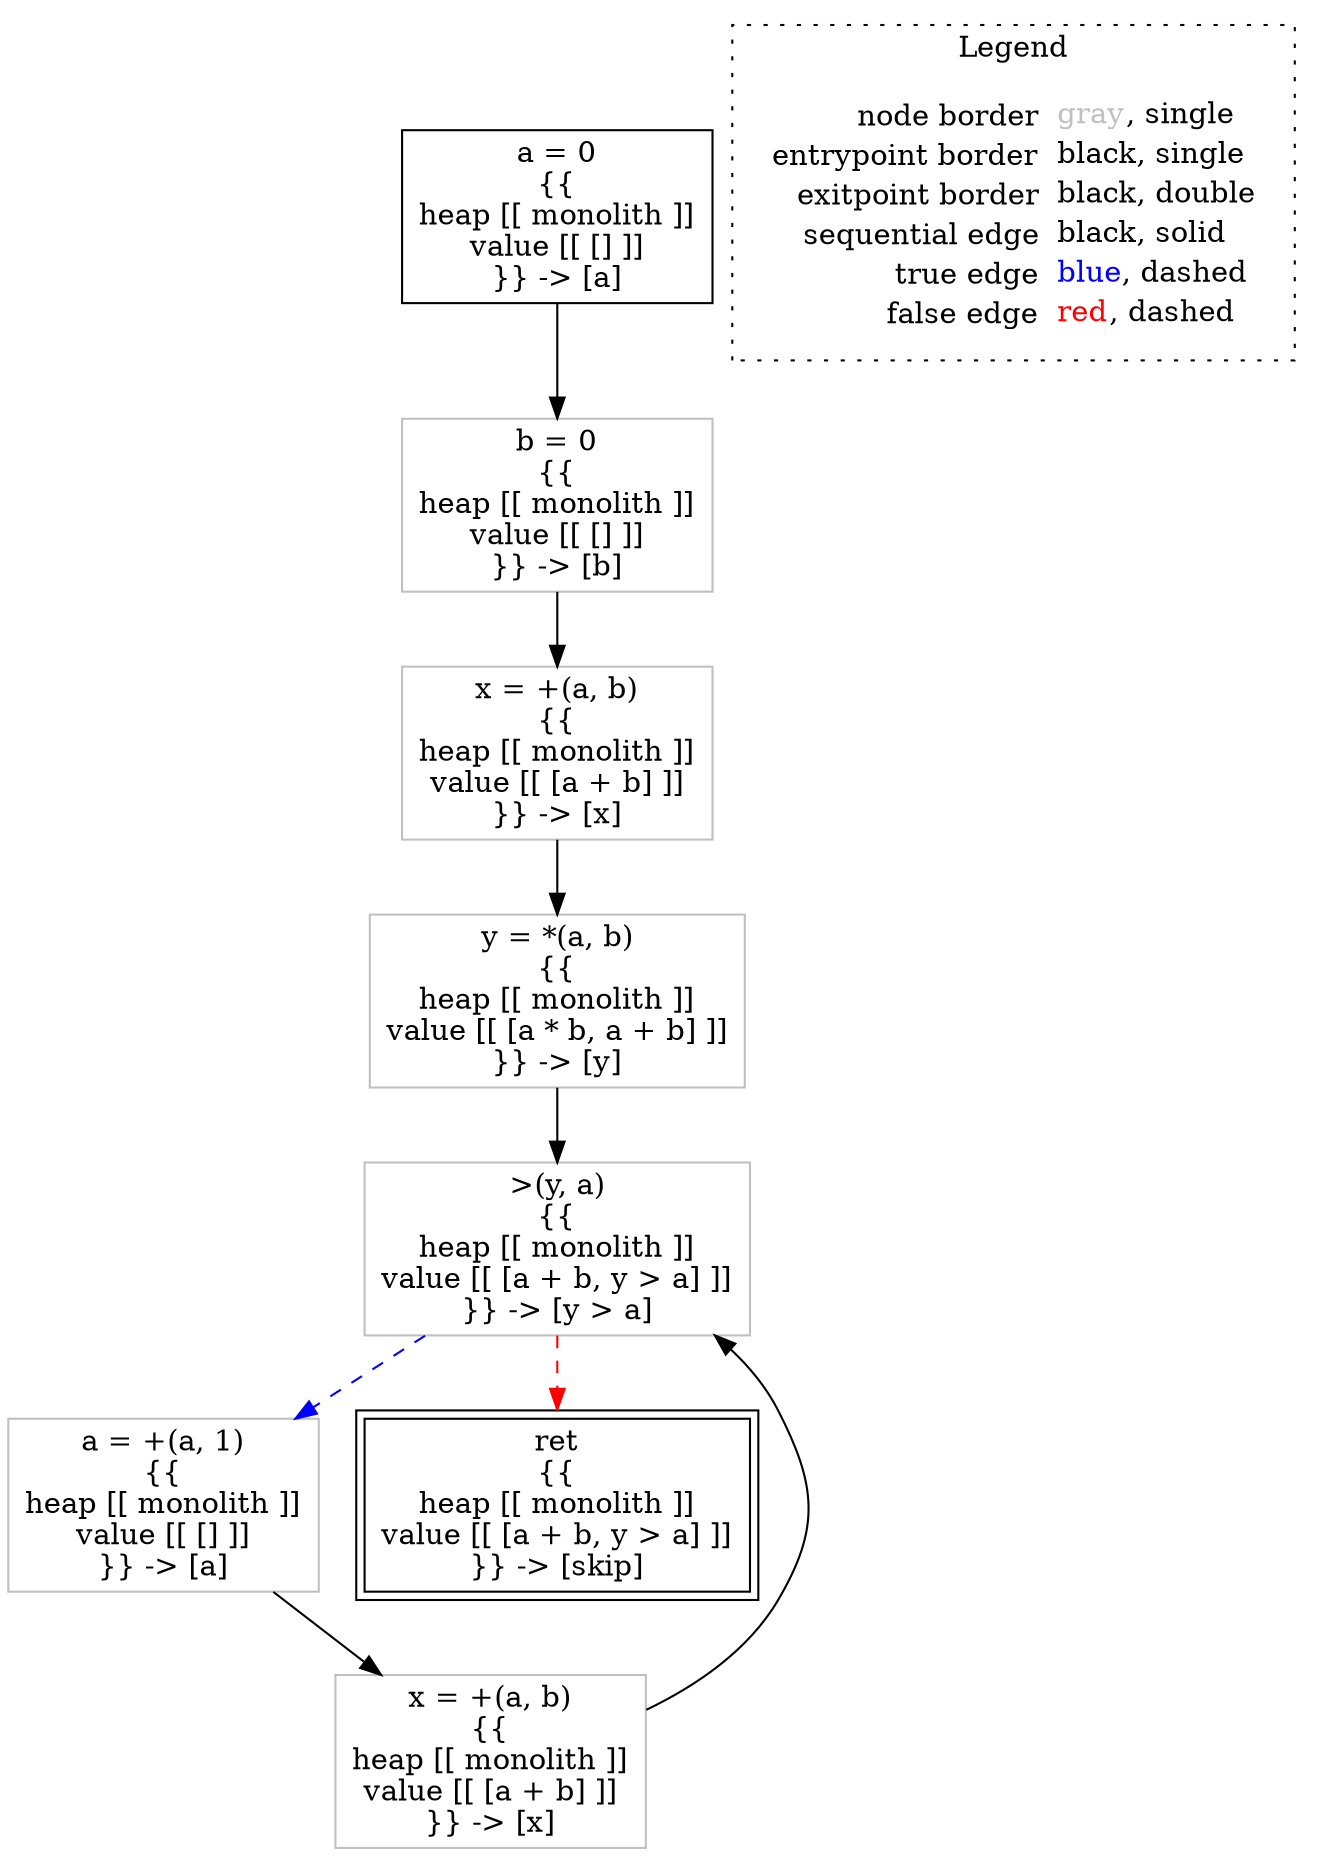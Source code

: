 digraph {
	"node0" [shape="rect",color="black",label=<a = 0<BR/>{{<BR/>heap [[ monolith ]]<BR/>value [[ [] ]]<BR/>}} -&gt; [a]>];
	"node1" [shape="rect",color="gray",label=<y = *(a, b)<BR/>{{<BR/>heap [[ monolith ]]<BR/>value [[ [a * b, a + b] ]]<BR/>}} -&gt; [y]>];
	"node2" [shape="rect",color="gray",label=<&gt;(y, a)<BR/>{{<BR/>heap [[ monolith ]]<BR/>value [[ [a + b, y &gt; a] ]]<BR/>}} -&gt; [y &gt; a]>];
	"node3" [shape="rect",color="gray",label=<b = 0<BR/>{{<BR/>heap [[ monolith ]]<BR/>value [[ [] ]]<BR/>}} -&gt; [b]>];
	"node4" [shape="rect",color="gray",label=<x = +(a, b)<BR/>{{<BR/>heap [[ monolith ]]<BR/>value [[ [a + b] ]]<BR/>}} -&gt; [x]>];
	"node5" [shape="rect",color="gray",label=<a = +(a, 1)<BR/>{{<BR/>heap [[ monolith ]]<BR/>value [[ [] ]]<BR/>}} -&gt; [a]>];
	"node6" [shape="rect",color="gray",label=<x = +(a, b)<BR/>{{<BR/>heap [[ monolith ]]<BR/>value [[ [a + b] ]]<BR/>}} -&gt; [x]>];
	"node7" [shape="rect",color="black",peripheries="2",label=<ret<BR/>{{<BR/>heap [[ monolith ]]<BR/>value [[ [a + b, y &gt; a] ]]<BR/>}} -&gt; [skip]>];
	"node1" -> "node2" [color="black"];
	"node2" -> "node5" [color="blue",style="dashed"];
	"node2" -> "node7" [color="red",style="dashed"];
	"node0" -> "node3" [color="black"];
	"node3" -> "node4" [color="black"];
	"node4" -> "node1" [color="black"];
	"node5" -> "node6" [color="black"];
	"node6" -> "node2" [color="black"];
subgraph cluster_legend {
	label="Legend";
	style=dotted;
	node [shape=plaintext];
	"legend" [label=<<table border="0" cellpadding="2" cellspacing="0" cellborder="0"><tr><td align="right">node border&nbsp;</td><td align="left"><font color="gray">gray</font>, single</td></tr><tr><td align="right">entrypoint border&nbsp;</td><td align="left"><font color="black">black</font>, single</td></tr><tr><td align="right">exitpoint border&nbsp;</td><td align="left"><font color="black">black</font>, double</td></tr><tr><td align="right">sequential edge&nbsp;</td><td align="left"><font color="black">black</font>, solid</td></tr><tr><td align="right">true edge&nbsp;</td><td align="left"><font color="blue">blue</font>, dashed</td></tr><tr><td align="right">false edge&nbsp;</td><td align="left"><font color="red">red</font>, dashed</td></tr></table>>];
}

}
